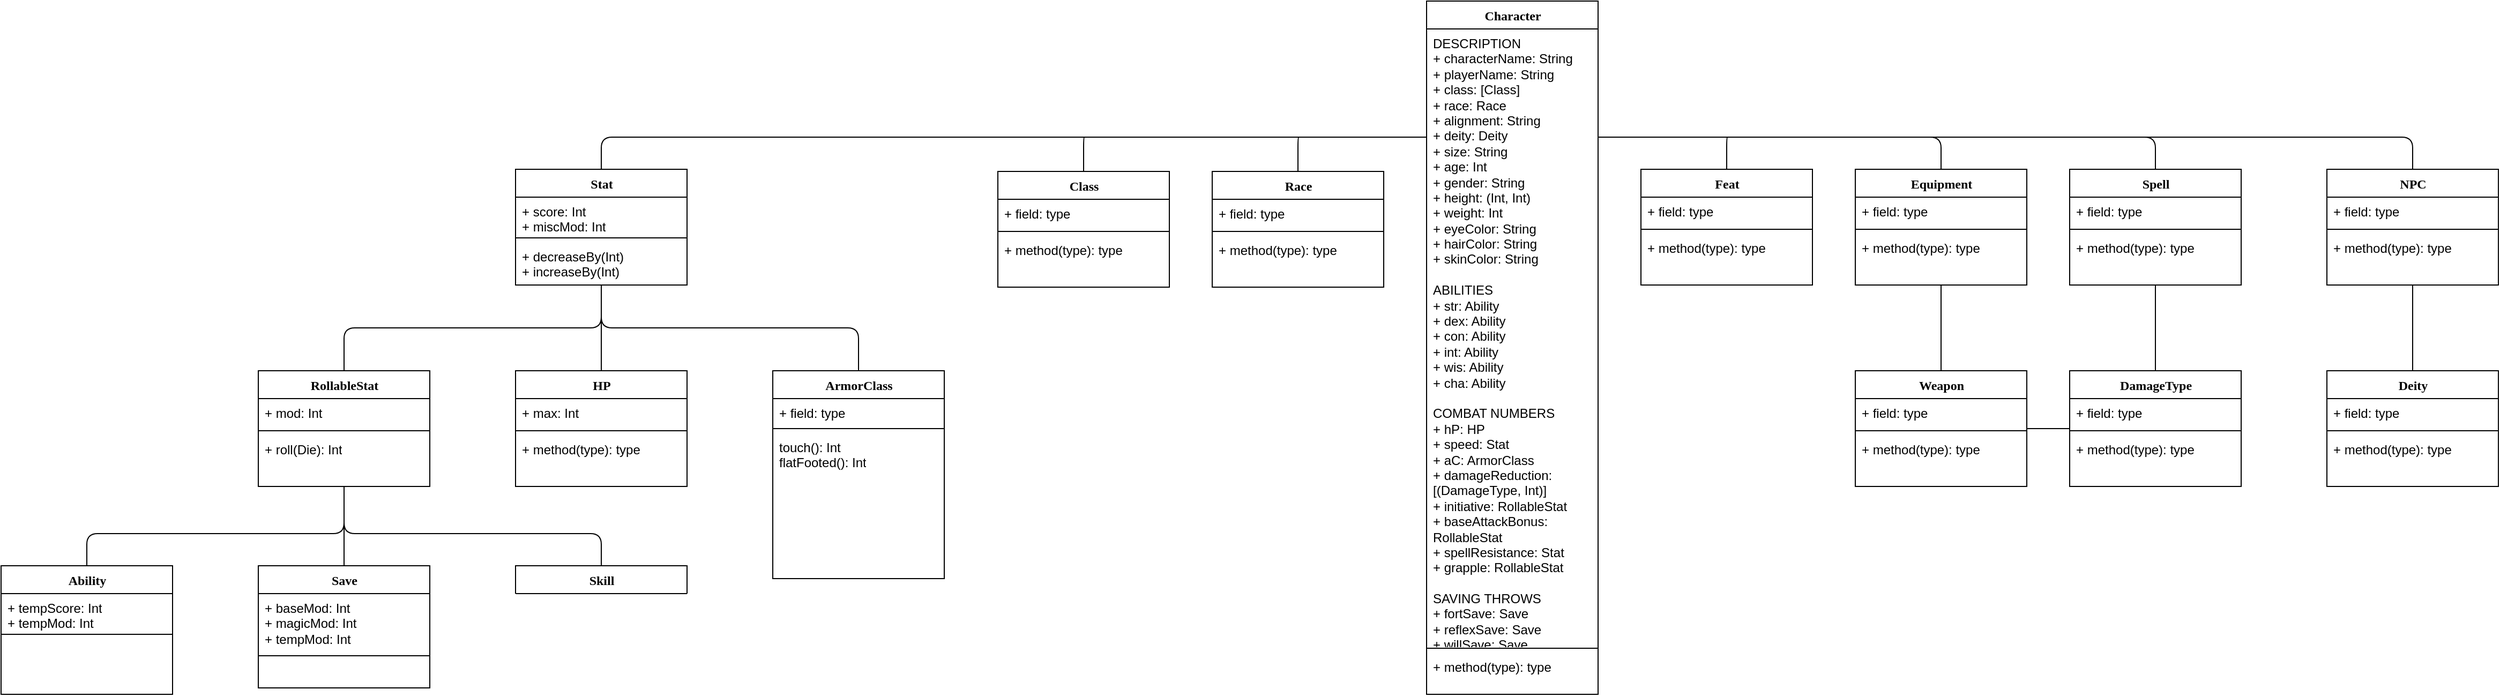 <mxfile version="10.6.7" type="github"><diagram name="Page-1" id="9f46799a-70d6-7492-0946-bef42562c5a5"><mxGraphModel dx="2087" dy="511" grid="1" gridSize="10" guides="1" tooltips="1" connect="1" arrows="1" fold="1" page="0" pageScale="1" pageWidth="1100" pageHeight="850" background="#ffffff" math="0" shadow="0"><root><mxCell id="0"/><mxCell id="1" parent="0"/><mxCell id="78961159f06e98e8-124" style="edgeStyle=orthogonalEdgeStyle;html=1;labelBackgroundColor=none;startFill=0;startSize=8;endArrow=none;endFill=0;endSize=16;fontFamily=Verdana;fontSize=12;entryX=0.5;entryY=1;entryDx=0;entryDy=0;exitX=0.5;exitY=0;exitDx=0;exitDy=0;startArrow=none;" parent="1" source="78961159f06e98e8-56" target="78961159f06e98e8-17" edge="1"><mxGeometry relative="1" as="geometry"><Array as="points"><mxPoint x="151" y="170"/><mxPoint x="549" y="170"/></Array></mxGeometry></mxCell><mxCell id="78961159f06e98e8-56" value="Class" style="swimlane;html=1;fontStyle=1;align=center;verticalAlign=top;childLayout=stackLayout;horizontal=1;startSize=26;horizontalStack=0;resizeParent=1;resizeLast=0;collapsible=1;marginBottom=0;swimlaneFillColor=#ffffff;rounded=0;shadow=0;comic=0;labelBackgroundColor=none;strokeColor=#000000;strokeWidth=1;fillColor=none;fontFamily=Verdana;fontSize=12;fontColor=#000000;" parent="1" vertex="1"><mxGeometry x="70" y="202" width="160" height="108" as="geometry"><mxRectangle x="70" y="202" width="160" height="26" as="alternateBounds"/></mxGeometry></mxCell><mxCell id="78961159f06e98e8-57" value="+ field: type" style="text;html=1;strokeColor=none;fillColor=none;align=left;verticalAlign=top;spacingLeft=4;spacingRight=4;whiteSpace=wrap;overflow=hidden;rotatable=0;points=[[0,0.5],[1,0.5]];portConstraint=eastwest;" parent="78961159f06e98e8-56" vertex="1"><mxGeometry y="26" width="160" height="26" as="geometry"/></mxCell><mxCell id="78961159f06e98e8-64" value="" style="line;html=1;strokeWidth=1;fillColor=none;align=left;verticalAlign=middle;spacingTop=-1;spacingLeft=3;spacingRight=3;rotatable=0;labelPosition=right;points=[];portConstraint=eastwest;" parent="78961159f06e98e8-56" vertex="1"><mxGeometry y="52" width="160" height="8" as="geometry"/></mxCell><mxCell id="78961159f06e98e8-65" value="+ method(type): type" style="text;html=1;strokeColor=none;fillColor=none;align=left;verticalAlign=top;spacingLeft=4;spacingRight=4;whiteSpace=wrap;overflow=hidden;rotatable=0;points=[[0,0.5],[1,0.5]];portConstraint=eastwest;" parent="78961159f06e98e8-56" vertex="1"><mxGeometry y="60" width="160" height="26" as="geometry"/></mxCell><mxCell id="mcAcxkqwWD7t2REMrbRQ-1" value="Race" style="swimlane;html=1;fontStyle=1;align=center;verticalAlign=top;childLayout=stackLayout;horizontal=1;startSize=26;horizontalStack=0;resizeParent=1;resizeLast=0;collapsible=1;marginBottom=0;swimlaneFillColor=#ffffff;rounded=0;shadow=0;comic=0;labelBackgroundColor=none;strokeColor=#000000;strokeWidth=1;fillColor=none;fontFamily=Verdana;fontSize=12;fontColor=#000000;" parent="1" vertex="1"><mxGeometry x="270" y="202" width="160" height="108" as="geometry"><mxRectangle x="270" y="202" width="161" height="26" as="alternateBounds"/></mxGeometry></mxCell><mxCell id="mcAcxkqwWD7t2REMrbRQ-2" value="+ field: type" style="text;html=1;strokeColor=none;fillColor=none;align=left;verticalAlign=top;spacingLeft=4;spacingRight=4;whiteSpace=wrap;overflow=hidden;rotatable=0;points=[[0,0.5],[1,0.5]];portConstraint=eastwest;" parent="mcAcxkqwWD7t2REMrbRQ-1" vertex="1"><mxGeometry y="26" width="160" height="26" as="geometry"/></mxCell><mxCell id="mcAcxkqwWD7t2REMrbRQ-3" value="" style="line;html=1;strokeWidth=1;fillColor=none;align=left;verticalAlign=middle;spacingTop=-1;spacingLeft=3;spacingRight=3;rotatable=0;labelPosition=right;points=[];portConstraint=eastwest;" parent="mcAcxkqwWD7t2REMrbRQ-1" vertex="1"><mxGeometry y="52" width="160" height="8" as="geometry"/></mxCell><mxCell id="mcAcxkqwWD7t2REMrbRQ-4" value="+ method(type): type" style="text;html=1;strokeColor=none;fillColor=none;align=left;verticalAlign=top;spacingLeft=4;spacingRight=4;whiteSpace=wrap;overflow=hidden;rotatable=0;points=[[0,0.5],[1,0.5]];portConstraint=eastwest;" parent="mcAcxkqwWD7t2REMrbRQ-1" vertex="1"><mxGeometry y="60" width="160" height="26" as="geometry"/></mxCell><mxCell id="mcAcxkqwWD7t2REMrbRQ-5" style="edgeStyle=orthogonalEdgeStyle;html=1;labelBackgroundColor=none;startFill=0;startSize=8;endArrow=none;endFill=0;endSize=16;fontFamily=Verdana;fontSize=12;exitX=0.5;exitY=0;exitDx=0;exitDy=0;startArrow=none;entryX=0.5;entryY=1;entryDx=0;entryDy=0;" parent="1" source="mcAcxkqwWD7t2REMrbRQ-1" target="78961159f06e98e8-17" edge="1"><mxGeometry relative="1" as="geometry"><Array as="points"><mxPoint x="351" y="170"/><mxPoint x="549" y="170"/></Array><mxPoint x="130" y="212.769" as="sourcePoint"/><mxPoint x="691" y="220" as="targetPoint"/></mxGeometry></mxCell><mxCell id="mcAcxkqwWD7t2REMrbRQ-11" value="Feat" style="swimlane;html=1;fontStyle=1;align=center;verticalAlign=top;childLayout=stackLayout;horizontal=1;startSize=26;horizontalStack=0;resizeParent=1;resizeLast=0;collapsible=1;marginBottom=0;swimlaneFillColor=#ffffff;rounded=0;shadow=0;comic=0;labelBackgroundColor=none;strokeColor=#000000;strokeWidth=1;fillColor=none;fontFamily=Verdana;fontSize=12;fontColor=#000000;" parent="1" vertex="1"><mxGeometry x="670" y="200" width="160" height="108" as="geometry"><mxRectangle x="670" y="200" width="160" height="26" as="alternateBounds"/></mxGeometry></mxCell><mxCell id="mcAcxkqwWD7t2REMrbRQ-12" value="+ field: type" style="text;html=1;strokeColor=none;fillColor=none;align=left;verticalAlign=top;spacingLeft=4;spacingRight=4;whiteSpace=wrap;overflow=hidden;rotatable=0;points=[[0,0.5],[1,0.5]];portConstraint=eastwest;" parent="mcAcxkqwWD7t2REMrbRQ-11" vertex="1"><mxGeometry y="26" width="160" height="26" as="geometry"/></mxCell><mxCell id="mcAcxkqwWD7t2REMrbRQ-13" value="" style="line;html=1;strokeWidth=1;fillColor=none;align=left;verticalAlign=middle;spacingTop=-1;spacingLeft=3;spacingRight=3;rotatable=0;labelPosition=right;points=[];portConstraint=eastwest;" parent="mcAcxkqwWD7t2REMrbRQ-11" vertex="1"><mxGeometry y="52" width="160" height="8" as="geometry"/></mxCell><mxCell id="mcAcxkqwWD7t2REMrbRQ-14" value="+ method(type): type" style="text;html=1;strokeColor=none;fillColor=none;align=left;verticalAlign=top;spacingLeft=4;spacingRight=4;whiteSpace=wrap;overflow=hidden;rotatable=0;points=[[0,0.5],[1,0.5]];portConstraint=eastwest;" parent="mcAcxkqwWD7t2REMrbRQ-11" vertex="1"><mxGeometry y="60" width="160" height="26" as="geometry"/></mxCell><mxCell id="mcAcxkqwWD7t2REMrbRQ-15" style="edgeStyle=orthogonalEdgeStyle;html=1;labelBackgroundColor=none;startFill=0;startSize=8;endArrow=none;endFill=0;endSize=16;fontFamily=Verdana;fontSize=12;exitX=0.5;exitY=0;exitDx=0;exitDy=0;startArrow=none;entryX=0.5;entryY=1;entryDx=0;entryDy=0;" parent="1" source="mcAcxkqwWD7t2REMrbRQ-11" target="78961159f06e98e8-17" edge="1"><mxGeometry relative="1" as="geometry"><Array as="points"><mxPoint x="751" y="170"/><mxPoint x="549" y="170"/></Array><mxPoint x="360.769" y="211.846" as="sourcePoint"/><mxPoint x="780" y="130" as="targetPoint"/></mxGeometry></mxCell><mxCell id="mcAcxkqwWD7t2REMrbRQ-16" style="edgeStyle=orthogonalEdgeStyle;html=1;labelBackgroundColor=none;startFill=0;startSize=8;endArrow=none;endFill=0;endSize=16;fontFamily=Verdana;fontSize=12;exitX=0.5;exitY=0;exitDx=0;exitDy=0;startArrow=none;entryX=0.5;entryY=1;entryDx=0;entryDy=0;" parent="1" source="mcAcxkqwWD7t2REMrbRQ-17" target="78961159f06e98e8-17" edge="1"><mxGeometry relative="1" as="geometry"><Array as="points"><mxPoint x="950" y="170"/><mxPoint x="549" y="170"/></Array><mxPoint x="980.769" y="114.308" as="sourcePoint"/><mxPoint x="779.231" y="52.769" as="targetPoint"/></mxGeometry></mxCell><mxCell id="mcAcxkqwWD7t2REMrbRQ-79" value="" style="edgeStyle=orthogonalEdgeStyle;rounded=0;orthogonalLoop=1;jettySize=auto;html=1;startArrow=none;startFill=0;endArrow=none;endFill=0;" parent="1" source="mcAcxkqwWD7t2REMrbRQ-17" target="mcAcxkqwWD7t2REMrbRQ-75" edge="1"><mxGeometry relative="1" as="geometry"/></mxCell><mxCell id="mcAcxkqwWD7t2REMrbRQ-17" value="Equipment" style="swimlane;html=1;fontStyle=1;align=center;verticalAlign=top;childLayout=stackLayout;horizontal=1;startSize=26;horizontalStack=0;resizeParent=1;resizeLast=0;collapsible=1;marginBottom=0;swimlaneFillColor=#ffffff;rounded=0;shadow=0;comic=0;labelBackgroundColor=none;strokeColor=#000000;strokeWidth=1;fillColor=none;fontFamily=Verdana;fontSize=12;fontColor=#000000;" parent="1" vertex="1"><mxGeometry x="870" y="200" width="160" height="108" as="geometry"><mxRectangle x="870" y="200" width="160" height="26" as="alternateBounds"/></mxGeometry></mxCell><mxCell id="mcAcxkqwWD7t2REMrbRQ-18" value="+ field: type" style="text;html=1;strokeColor=none;fillColor=none;align=left;verticalAlign=top;spacingLeft=4;spacingRight=4;whiteSpace=wrap;overflow=hidden;rotatable=0;points=[[0,0.5],[1,0.5]];portConstraint=eastwest;" parent="mcAcxkqwWD7t2REMrbRQ-17" vertex="1"><mxGeometry y="26" width="160" height="26" as="geometry"/></mxCell><mxCell id="mcAcxkqwWD7t2REMrbRQ-19" value="" style="line;html=1;strokeWidth=1;fillColor=none;align=left;verticalAlign=middle;spacingTop=-1;spacingLeft=3;spacingRight=3;rotatable=0;labelPosition=right;points=[];portConstraint=eastwest;" parent="mcAcxkqwWD7t2REMrbRQ-17" vertex="1"><mxGeometry y="52" width="160" height="8" as="geometry"/></mxCell><mxCell id="mcAcxkqwWD7t2REMrbRQ-20" value="+ method(type): type" style="text;html=1;strokeColor=none;fillColor=none;align=left;verticalAlign=top;spacingLeft=4;spacingRight=4;whiteSpace=wrap;overflow=hidden;rotatable=0;points=[[0,0.5],[1,0.5]];portConstraint=eastwest;" parent="mcAcxkqwWD7t2REMrbRQ-17" vertex="1"><mxGeometry y="60" width="160" height="26" as="geometry"/></mxCell><mxCell id="mcAcxkqwWD7t2REMrbRQ-80" value="" style="edgeStyle=orthogonalEdgeStyle;rounded=0;orthogonalLoop=1;jettySize=auto;html=1;startArrow=none;startFill=0;endArrow=none;endFill=0;" parent="1" source="mcAcxkqwWD7t2REMrbRQ-75" target="mcAcxkqwWD7t2REMrbRQ-43" edge="1"><mxGeometry relative="1" as="geometry"/></mxCell><mxCell id="mcAcxkqwWD7t2REMrbRQ-75" value="Weapon" style="swimlane;html=1;fontStyle=1;align=center;verticalAlign=top;childLayout=stackLayout;horizontal=1;startSize=26;horizontalStack=0;resizeParent=1;resizeLast=0;collapsible=1;marginBottom=0;swimlaneFillColor=#ffffff;rounded=0;shadow=0;comic=0;labelBackgroundColor=none;strokeColor=#000000;strokeWidth=1;fillColor=none;fontFamily=Verdana;fontSize=12;fontColor=#000000;" parent="1" vertex="1"><mxGeometry x="870" y="388" width="160" height="108" as="geometry"><mxRectangle x="870" y="388" width="160" height="26" as="alternateBounds"/></mxGeometry></mxCell><mxCell id="mcAcxkqwWD7t2REMrbRQ-76" value="+ field: type" style="text;html=1;strokeColor=none;fillColor=none;align=left;verticalAlign=top;spacingLeft=4;spacingRight=4;whiteSpace=wrap;overflow=hidden;rotatable=0;points=[[0,0.5],[1,0.5]];portConstraint=eastwest;" parent="mcAcxkqwWD7t2REMrbRQ-75" vertex="1"><mxGeometry y="26" width="160" height="26" as="geometry"/></mxCell><mxCell id="mcAcxkqwWD7t2REMrbRQ-77" value="" style="line;html=1;strokeWidth=1;fillColor=none;align=left;verticalAlign=middle;spacingTop=-1;spacingLeft=3;spacingRight=3;rotatable=0;labelPosition=right;points=[];portConstraint=eastwest;" parent="mcAcxkqwWD7t2REMrbRQ-75" vertex="1"><mxGeometry y="52" width="160" height="8" as="geometry"/></mxCell><mxCell id="mcAcxkqwWD7t2REMrbRQ-78" value="+ method(type): type" style="text;html=1;strokeColor=none;fillColor=none;align=left;verticalAlign=top;spacingLeft=4;spacingRight=4;whiteSpace=wrap;overflow=hidden;rotatable=0;points=[[0,0.5],[1,0.5]];portConstraint=eastwest;" parent="mcAcxkqwWD7t2REMrbRQ-75" vertex="1"><mxGeometry y="60" width="160" height="26" as="geometry"/></mxCell><mxCell id="mcAcxkqwWD7t2REMrbRQ-47" value="" style="edgeStyle=orthogonalEdgeStyle;rounded=0;orthogonalLoop=1;jettySize=auto;html=1;startArrow=none;startFill=0;endArrow=none;endFill=0;" parent="1" source="mcAcxkqwWD7t2REMrbRQ-22" target="mcAcxkqwWD7t2REMrbRQ-43" edge="1"><mxGeometry relative="1" as="geometry"/></mxCell><mxCell id="mcAcxkqwWD7t2REMrbRQ-22" value="Spell" style="swimlane;html=1;fontStyle=1;align=center;verticalAlign=top;childLayout=stackLayout;horizontal=1;startSize=26;horizontalStack=0;resizeParent=1;resizeLast=0;collapsible=1;marginBottom=0;swimlaneFillColor=#ffffff;rounded=0;shadow=0;comic=0;labelBackgroundColor=none;strokeColor=#000000;strokeWidth=1;fillColor=none;fontFamily=Verdana;fontSize=12;fontColor=#000000;" parent="1" vertex="1"><mxGeometry x="1070" y="200" width="160" height="108" as="geometry"><mxRectangle x="1070" y="200" width="160" height="26" as="alternateBounds"/></mxGeometry></mxCell><mxCell id="mcAcxkqwWD7t2REMrbRQ-23" value="+ field: type" style="text;html=1;strokeColor=none;fillColor=none;align=left;verticalAlign=top;spacingLeft=4;spacingRight=4;whiteSpace=wrap;overflow=hidden;rotatable=0;points=[[0,0.5],[1,0.5]];portConstraint=eastwest;" parent="mcAcxkqwWD7t2REMrbRQ-22" vertex="1"><mxGeometry y="26" width="160" height="26" as="geometry"/></mxCell><mxCell id="mcAcxkqwWD7t2REMrbRQ-24" value="" style="line;html=1;strokeWidth=1;fillColor=none;align=left;verticalAlign=middle;spacingTop=-1;spacingLeft=3;spacingRight=3;rotatable=0;labelPosition=right;points=[];portConstraint=eastwest;" parent="mcAcxkqwWD7t2REMrbRQ-22" vertex="1"><mxGeometry y="52" width="160" height="8" as="geometry"/></mxCell><mxCell id="mcAcxkqwWD7t2REMrbRQ-25" value="+ method(type): type" style="text;html=1;strokeColor=none;fillColor=none;align=left;verticalAlign=top;spacingLeft=4;spacingRight=4;whiteSpace=wrap;overflow=hidden;rotatable=0;points=[[0,0.5],[1,0.5]];portConstraint=eastwest;" parent="mcAcxkqwWD7t2REMrbRQ-22" vertex="1"><mxGeometry y="60" width="160" height="26" as="geometry"/></mxCell><mxCell id="qhiYDZnU2PC82o-r77W1-17" value="" style="edgeStyle=orthogonalEdgeStyle;rounded=0;orthogonalLoop=1;jettySize=auto;html=1;endArrow=none;endFill=0;" edge="1" parent="1" source="qhiYDZnU2PC82o-r77W1-1" target="qhiYDZnU2PC82o-r77W1-13"><mxGeometry relative="1" as="geometry"/></mxCell><mxCell id="qhiYDZnU2PC82o-r77W1-1" value="NPC" style="swimlane;html=1;fontStyle=1;align=center;verticalAlign=top;childLayout=stackLayout;horizontal=1;startSize=26;horizontalStack=0;resizeParent=1;resizeLast=0;collapsible=1;marginBottom=0;swimlaneFillColor=#ffffff;rounded=0;shadow=0;comic=0;labelBackgroundColor=none;strokeColor=#000000;strokeWidth=1;fillColor=none;fontFamily=Verdana;fontSize=12;fontColor=#000000;" vertex="1" parent="1"><mxGeometry x="1310" y="200" width="160" height="108" as="geometry"><mxRectangle x="1310" y="200" width="160" height="26" as="alternateBounds"/></mxGeometry></mxCell><mxCell id="qhiYDZnU2PC82o-r77W1-2" value="+ field: type" style="text;html=1;strokeColor=none;fillColor=none;align=left;verticalAlign=top;spacingLeft=4;spacingRight=4;whiteSpace=wrap;overflow=hidden;rotatable=0;points=[[0,0.5],[1,0.5]];portConstraint=eastwest;" vertex="1" parent="qhiYDZnU2PC82o-r77W1-1"><mxGeometry y="26" width="160" height="26" as="geometry"/></mxCell><mxCell id="qhiYDZnU2PC82o-r77W1-3" value="" style="line;html=1;strokeWidth=1;fillColor=none;align=left;verticalAlign=middle;spacingTop=-1;spacingLeft=3;spacingRight=3;rotatable=0;labelPosition=right;points=[];portConstraint=eastwest;" vertex="1" parent="qhiYDZnU2PC82o-r77W1-1"><mxGeometry y="52" width="160" height="8" as="geometry"/></mxCell><mxCell id="qhiYDZnU2PC82o-r77W1-4" value="+ method(type): type" style="text;html=1;strokeColor=none;fillColor=none;align=left;verticalAlign=top;spacingLeft=4;spacingRight=4;whiteSpace=wrap;overflow=hidden;rotatable=0;points=[[0,0.5],[1,0.5]];portConstraint=eastwest;" vertex="1" parent="qhiYDZnU2PC82o-r77W1-1"><mxGeometry y="60" width="160" height="26" as="geometry"/></mxCell><mxCell id="qhiYDZnU2PC82o-r77W1-13" value="Deity" style="swimlane;html=1;fontStyle=1;align=center;verticalAlign=top;childLayout=stackLayout;horizontal=1;startSize=26;horizontalStack=0;resizeParent=1;resizeLast=0;collapsible=1;marginBottom=0;swimlaneFillColor=#ffffff;rounded=0;shadow=0;comic=0;labelBackgroundColor=none;strokeColor=#000000;strokeWidth=1;fillColor=none;fontFamily=Verdana;fontSize=12;fontColor=#000000;" vertex="1" parent="1"><mxGeometry x="1310" y="388" width="160" height="108" as="geometry"><mxRectangle x="1310" y="388" width="160" height="26" as="alternateBounds"/></mxGeometry></mxCell><mxCell id="qhiYDZnU2PC82o-r77W1-14" value="+ field: type" style="text;html=1;strokeColor=none;fillColor=none;align=left;verticalAlign=top;spacingLeft=4;spacingRight=4;whiteSpace=wrap;overflow=hidden;rotatable=0;points=[[0,0.5],[1,0.5]];portConstraint=eastwest;" vertex="1" parent="qhiYDZnU2PC82o-r77W1-13"><mxGeometry y="26" width="160" height="26" as="geometry"/></mxCell><mxCell id="qhiYDZnU2PC82o-r77W1-15" value="" style="line;html=1;strokeWidth=1;fillColor=none;align=left;verticalAlign=middle;spacingTop=-1;spacingLeft=3;spacingRight=3;rotatable=0;labelPosition=right;points=[];portConstraint=eastwest;" vertex="1" parent="qhiYDZnU2PC82o-r77W1-13"><mxGeometry y="52" width="160" height="8" as="geometry"/></mxCell><mxCell id="qhiYDZnU2PC82o-r77W1-16" value="+ method(type): type" style="text;html=1;strokeColor=none;fillColor=none;align=left;verticalAlign=top;spacingLeft=4;spacingRight=4;whiteSpace=wrap;overflow=hidden;rotatable=0;points=[[0,0.5],[1,0.5]];portConstraint=eastwest;" vertex="1" parent="qhiYDZnU2PC82o-r77W1-13"><mxGeometry y="60" width="160" height="26" as="geometry"/></mxCell><mxCell id="mcAcxkqwWD7t2REMrbRQ-26" style="edgeStyle=orthogonalEdgeStyle;html=1;labelBackgroundColor=none;startFill=0;startSize=8;endArrow=none;endFill=0;endSize=16;fontFamily=Verdana;fontSize=12;exitX=0.5;exitY=0;exitDx=0;exitDy=0;startArrow=none;entryX=0.5;entryY=1;entryDx=0;entryDy=0;" parent="1" source="mcAcxkqwWD7t2REMrbRQ-22" target="78961159f06e98e8-17" edge="1"><mxGeometry relative="1" as="geometry"><Array as="points"><mxPoint x="1150" y="170"/><mxPoint x="551" y="170"/></Array><mxPoint x="959.5" y="210.25" as="sourcePoint"/><mxPoint x="559.5" y="149" as="targetPoint"/></mxGeometry></mxCell><mxCell id="mcAcxkqwWD7t2REMrbRQ-43" value="DamageType" style="swimlane;html=1;fontStyle=1;align=center;verticalAlign=top;childLayout=stackLayout;horizontal=1;startSize=26;horizontalStack=0;resizeParent=1;resizeLast=0;collapsible=1;marginBottom=0;swimlaneFillColor=#ffffff;rounded=0;shadow=0;comic=0;labelBackgroundColor=none;strokeColor=#000000;strokeWidth=1;fillColor=none;fontFamily=Verdana;fontSize=12;fontColor=#000000;" parent="1" vertex="1"><mxGeometry x="1070" y="388" width="160" height="108" as="geometry"><mxRectangle x="1070" y="388" width="160" height="26" as="alternateBounds"/></mxGeometry></mxCell><mxCell id="mcAcxkqwWD7t2REMrbRQ-44" value="+ field: type" style="text;html=1;strokeColor=none;fillColor=none;align=left;verticalAlign=top;spacingLeft=4;spacingRight=4;whiteSpace=wrap;overflow=hidden;rotatable=0;points=[[0,0.5],[1,0.5]];portConstraint=eastwest;" parent="mcAcxkqwWD7t2REMrbRQ-43" vertex="1"><mxGeometry y="26" width="160" height="26" as="geometry"/></mxCell><mxCell id="mcAcxkqwWD7t2REMrbRQ-45" value="" style="line;html=1;strokeWidth=1;fillColor=none;align=left;verticalAlign=middle;spacingTop=-1;spacingLeft=3;spacingRight=3;rotatable=0;labelPosition=right;points=[];portConstraint=eastwest;" parent="mcAcxkqwWD7t2REMrbRQ-43" vertex="1"><mxGeometry y="52" width="160" height="8" as="geometry"/></mxCell><mxCell id="mcAcxkqwWD7t2REMrbRQ-46" value="+ method(type): type" style="text;html=1;strokeColor=none;fillColor=none;align=left;verticalAlign=top;spacingLeft=4;spacingRight=4;whiteSpace=wrap;overflow=hidden;rotatable=0;points=[[0,0.5],[1,0.5]];portConstraint=eastwest;" parent="mcAcxkqwWD7t2REMrbRQ-43" vertex="1"><mxGeometry y="60" width="160" height="26" as="geometry"/></mxCell><mxCell id="qhiYDZnU2PC82o-r77W1-7" style="edgeStyle=orthogonalEdgeStyle;html=1;labelBackgroundColor=none;startFill=0;startSize=8;endArrow=none;endFill=0;endSize=16;fontFamily=Verdana;fontSize=12;exitX=0.5;exitY=0;exitDx=0;exitDy=0;startArrow=none;entryX=0.5;entryY=1;entryDx=0;entryDy=0;" edge="1" parent="1" source="qhiYDZnU2PC82o-r77W1-1" target="78961159f06e98e8-17"><mxGeometry relative="1" as="geometry"><Array as="points"><mxPoint x="1390" y="170"/><mxPoint x="550" y="170"/></Array><mxPoint x="1160" y="210" as="sourcePoint"/><mxPoint x="740" y="90" as="targetPoint"/></mxGeometry></mxCell><mxCell id="qhiYDZnU2PC82o-r77W1-24" style="edgeStyle=orthogonalEdgeStyle;html=1;labelBackgroundColor=none;startFill=0;startSize=8;endArrow=none;endFill=0;endSize=16;fontFamily=Verdana;fontSize=12;startArrow=none;entryX=0.5;entryY=1;entryDx=0;entryDy=0;exitX=0.5;exitY=0;exitDx=0;exitDy=0;" edge="1" parent="1" source="qhiYDZnU2PC82o-r77W1-25" target="78961159f06e98e8-17"><mxGeometry relative="1" as="geometry"><Array as="points"><mxPoint x="-300" y="170"/><mxPoint x="551" y="170"/></Array><mxPoint x="-331" y="160" as="sourcePoint"/><mxPoint x="669" y="110" as="targetPoint"/></mxGeometry></mxCell><mxCell id="qhiYDZnU2PC82o-r77W1-33" value="" style="edgeStyle=orthogonalEdgeStyle;rounded=0;orthogonalLoop=1;jettySize=auto;html=1;endArrow=none;endFill=0;" edge="1" parent="1" source="qhiYDZnU2PC82o-r77W1-25" target="qhiYDZnU2PC82o-r77W1-29"><mxGeometry relative="1" as="geometry"/></mxCell><mxCell id="qhiYDZnU2PC82o-r77W1-25" value="Stat" style="swimlane;html=1;fontStyle=1;align=center;verticalAlign=top;childLayout=stackLayout;horizontal=1;startSize=26;horizontalStack=0;resizeParent=1;resizeLast=0;collapsible=1;marginBottom=0;swimlaneFillColor=#ffffff;rounded=0;shadow=0;comic=0;labelBackgroundColor=none;strokeColor=#000000;strokeWidth=1;fillColor=none;fontFamily=Verdana;fontSize=12;fontColor=#000000;" vertex="1" parent="1"><mxGeometry x="-380" y="200" width="160" height="108" as="geometry"><mxRectangle x="70" y="202" width="160" height="26" as="alternateBounds"/></mxGeometry></mxCell><mxCell id="qhiYDZnU2PC82o-r77W1-26" value="+ score: Int&lt;br&gt;+ miscMod: Int&lt;br&gt;" style="text;html=1;strokeColor=none;fillColor=none;align=left;verticalAlign=top;spacingLeft=4;spacingRight=4;whiteSpace=wrap;overflow=hidden;rotatable=0;points=[[0,0.5],[1,0.5]];portConstraint=eastwest;" vertex="1" parent="qhiYDZnU2PC82o-r77W1-25"><mxGeometry y="26" width="160" height="34" as="geometry"/></mxCell><mxCell id="qhiYDZnU2PC82o-r77W1-27" value="" style="line;html=1;strokeWidth=1;fillColor=none;align=left;verticalAlign=middle;spacingTop=-1;spacingLeft=3;spacingRight=3;rotatable=0;labelPosition=right;points=[];portConstraint=eastwest;" vertex="1" parent="qhiYDZnU2PC82o-r77W1-25"><mxGeometry y="60" width="160" height="8" as="geometry"/></mxCell><mxCell id="qhiYDZnU2PC82o-r77W1-28" value="+ decreaseBy(Int)&lt;br&gt;+ increaseBy(Int)" style="text;html=1;strokeColor=none;fillColor=none;align=left;verticalAlign=top;spacingLeft=4;spacingRight=4;whiteSpace=wrap;overflow=hidden;rotatable=0;points=[[0,0.5],[1,0.5]];portConstraint=eastwest;" vertex="1" parent="qhiYDZnU2PC82o-r77W1-25"><mxGeometry y="68" width="160" height="40" as="geometry"/></mxCell><mxCell id="qhiYDZnU2PC82o-r77W1-74" value="" style="edgeStyle=orthogonalEdgeStyle;rounded=1;orthogonalLoop=1;jettySize=auto;html=1;endArrow=none;endFill=0;exitX=0.5;exitY=1;exitDx=0;exitDy=0;" edge="1" parent="1" source="qhiYDZnU2PC82o-r77W1-25" target="qhiYDZnU2PC82o-r77W1-70"><mxGeometry relative="1" as="geometry"/></mxCell><mxCell id="qhiYDZnU2PC82o-r77W1-29" value="HP" style="swimlane;html=1;fontStyle=1;align=center;verticalAlign=top;childLayout=stackLayout;horizontal=1;startSize=26;horizontalStack=0;resizeParent=1;resizeLast=0;collapsible=1;marginBottom=0;swimlaneFillColor=#ffffff;rounded=0;shadow=0;comic=0;labelBackgroundColor=none;strokeColor=#000000;strokeWidth=1;fillColor=none;fontFamily=Verdana;fontSize=12;fontColor=#000000;" vertex="1" parent="1"><mxGeometry x="-380" y="388" width="160" height="108" as="geometry"><mxRectangle x="-380" y="388" width="160" height="26" as="alternateBounds"/></mxGeometry></mxCell><mxCell id="qhiYDZnU2PC82o-r77W1-30" value="+ max: Int&lt;br&gt;" style="text;html=1;strokeColor=none;fillColor=none;align=left;verticalAlign=top;spacingLeft=4;spacingRight=4;whiteSpace=wrap;overflow=hidden;rotatable=0;points=[[0,0.5],[1,0.5]];portConstraint=eastwest;" vertex="1" parent="qhiYDZnU2PC82o-r77W1-29"><mxGeometry y="26" width="160" height="26" as="geometry"/></mxCell><mxCell id="qhiYDZnU2PC82o-r77W1-31" value="" style="line;html=1;strokeWidth=1;fillColor=none;align=left;verticalAlign=middle;spacingTop=-1;spacingLeft=3;spacingRight=3;rotatable=0;labelPosition=right;points=[];portConstraint=eastwest;" vertex="1" parent="qhiYDZnU2PC82o-r77W1-29"><mxGeometry y="52" width="160" height="8" as="geometry"/></mxCell><mxCell id="qhiYDZnU2PC82o-r77W1-32" value="+ method(type): type" style="text;html=1;strokeColor=none;fillColor=none;align=left;verticalAlign=top;spacingLeft=4;spacingRight=4;whiteSpace=wrap;overflow=hidden;rotatable=0;points=[[0,0.5],[1,0.5]];portConstraint=eastwest;" vertex="1" parent="qhiYDZnU2PC82o-r77W1-29"><mxGeometry y="60" width="160" height="26" as="geometry"/></mxCell><mxCell id="qhiYDZnU2PC82o-r77W1-70" value="ArmorClass" style="swimlane;html=1;fontStyle=1;align=center;verticalAlign=top;childLayout=stackLayout;horizontal=1;startSize=26;horizontalStack=0;resizeParent=1;resizeLast=0;collapsible=1;marginBottom=0;swimlaneFillColor=#ffffff;rounded=0;shadow=0;comic=0;labelBackgroundColor=none;strokeColor=#000000;strokeWidth=1;fillColor=none;fontFamily=Verdana;fontSize=12;fontColor=#000000;" vertex="1" parent="1"><mxGeometry x="-140" y="388" width="160" height="194" as="geometry"><mxRectangle x="-140" y="388" width="160" height="26" as="alternateBounds"/></mxGeometry></mxCell><mxCell id="qhiYDZnU2PC82o-r77W1-71" value="+ field: type&lt;br&gt;" style="text;html=1;strokeColor=none;fillColor=none;align=left;verticalAlign=top;spacingLeft=4;spacingRight=4;whiteSpace=wrap;overflow=hidden;rotatable=0;points=[[0,0.5],[1,0.5]];portConstraint=eastwest;" vertex="1" parent="qhiYDZnU2PC82o-r77W1-70"><mxGeometry y="26" width="160" height="24" as="geometry"/></mxCell><mxCell id="qhiYDZnU2PC82o-r77W1-72" value="" style="line;html=1;strokeWidth=1;fillColor=none;align=left;verticalAlign=middle;spacingTop=-1;spacingLeft=3;spacingRight=3;rotatable=0;labelPosition=right;points=[];portConstraint=eastwest;" vertex="1" parent="qhiYDZnU2PC82o-r77W1-70"><mxGeometry y="50" width="160" height="8" as="geometry"/></mxCell><mxCell id="qhiYDZnU2PC82o-r77W1-73" value="touch(): Int&lt;br&gt;flatFooted(): Int&lt;br&gt;" style="text;html=1;strokeColor=none;fillColor=none;align=left;verticalAlign=top;spacingLeft=4;spacingRight=4;whiteSpace=wrap;overflow=hidden;rotatable=0;points=[[0,0.5],[1,0.5]];portConstraint=eastwest;" vertex="1" parent="qhiYDZnU2PC82o-r77W1-70"><mxGeometry y="58" width="160" height="42" as="geometry"/></mxCell><mxCell id="qhiYDZnU2PC82o-r77W1-53" value="" style="edgeStyle=orthogonalEdgeStyle;rounded=1;orthogonalLoop=1;jettySize=auto;html=1;endArrow=none;endFill=0;entryX=0.5;entryY=0;entryDx=0;entryDy=0;" edge="1" parent="1" source="qhiYDZnU2PC82o-r77W1-34" target="qhiYDZnU2PC82o-r77W1-125"><mxGeometry relative="1" as="geometry"><mxPoint x="-520" y="560" as="targetPoint"/></mxGeometry></mxCell><mxCell id="qhiYDZnU2PC82o-r77W1-34" value="RollableStat" style="swimlane;html=1;fontStyle=1;align=center;verticalAlign=top;childLayout=stackLayout;horizontal=1;startSize=26;horizontalStack=0;resizeParent=1;resizeLast=0;collapsible=1;marginBottom=0;swimlaneFillColor=#ffffff;rounded=0;shadow=0;comic=0;labelBackgroundColor=none;strokeColor=#000000;strokeWidth=1;fillColor=none;fontFamily=Verdana;fontSize=12;fontColor=#000000;" vertex="1" parent="1"><mxGeometry x="-620" y="388" width="160" height="108" as="geometry"><mxRectangle x="-620" y="388" width="160" height="26" as="alternateBounds"/></mxGeometry></mxCell><mxCell id="qhiYDZnU2PC82o-r77W1-35" value="+ mod: Int&lt;br&gt;" style="text;html=1;strokeColor=none;fillColor=none;align=left;verticalAlign=top;spacingLeft=4;spacingRight=4;whiteSpace=wrap;overflow=hidden;rotatable=0;points=[[0,0.5],[1,0.5]];portConstraint=eastwest;" vertex="1" parent="qhiYDZnU2PC82o-r77W1-34"><mxGeometry y="26" width="160" height="26" as="geometry"/></mxCell><mxCell id="qhiYDZnU2PC82o-r77W1-36" value="" style="line;html=1;strokeWidth=1;fillColor=none;align=left;verticalAlign=middle;spacingTop=-1;spacingLeft=3;spacingRight=3;rotatable=0;labelPosition=right;points=[];portConstraint=eastwest;" vertex="1" parent="qhiYDZnU2PC82o-r77W1-34"><mxGeometry y="52" width="160" height="8" as="geometry"/></mxCell><mxCell id="qhiYDZnU2PC82o-r77W1-37" value="+ roll(Die): Int" style="text;html=1;strokeColor=none;fillColor=none;align=left;verticalAlign=top;spacingLeft=4;spacingRight=4;whiteSpace=wrap;overflow=hidden;rotatable=0;points=[[0,0.5],[1,0.5]];portConstraint=eastwest;" vertex="1" parent="qhiYDZnU2PC82o-r77W1-34"><mxGeometry y="60" width="160" height="26" as="geometry"/></mxCell><mxCell id="qhiYDZnU2PC82o-r77W1-39" value="" style="edgeStyle=orthogonalEdgeStyle;rounded=1;orthogonalLoop=1;jettySize=auto;html=1;endArrow=none;endFill=0;exitX=0.5;exitY=1;exitDx=0;exitDy=0;entryX=0.5;entryY=0;entryDx=0;entryDy=0;" edge="1" parent="1" source="qhiYDZnU2PC82o-r77W1-25" target="qhiYDZnU2PC82o-r77W1-34"><mxGeometry relative="1" as="geometry"><mxPoint x="-290" y="318" as="sourcePoint"/><mxPoint x="-540" y="380" as="targetPoint"/></mxGeometry></mxCell><mxCell id="78961159f06e98e8-17" value="Character" style="swimlane;html=1;fontStyle=1;align=center;verticalAlign=top;childLayout=stackLayout;horizontal=1;startSize=26;horizontalStack=0;resizeParent=1;resizeLast=0;collapsible=1;marginBottom=0;swimlaneFillColor=#ffffff;rounded=0;shadow=0;comic=0;labelBackgroundColor=none;strokeColor=#000000;strokeWidth=1;fillColor=none;fontFamily=Verdana;fontSize=12;fontColor=#000000;" parent="1" vertex="1"><mxGeometry x="470" y="43" width="160" height="647" as="geometry"><mxRectangle x="470" y="43" width="161" height="26" as="alternateBounds"/></mxGeometry></mxCell><mxCell id="78961159f06e98e8-21" value="&lt;span&gt;DESCRIPTION&lt;br&gt;+ characterName: String&lt;br&gt;+ playerName: String&lt;br&gt;+ class: [Class]&lt;br&gt;+ race: Race&lt;br&gt;+ alignment: String&lt;br&gt;+ deity: Deity&lt;br&gt;+ size: String&lt;br&gt;+ age: Int&lt;br&gt;+ gender: String&lt;br&gt;+ height: (Int, Int)&lt;br&gt;+ weight: Int&lt;br&gt;+ eyeColor: String&lt;br&gt;+ hairColor: String&lt;br&gt;+ skinColor: String&lt;br&gt;&lt;br&gt;ABILITIES&lt;br&gt;+ str: Ability&lt;br&gt;&lt;/span&gt;+ dex: Ability&lt;br&gt;+ con: Ability&lt;br&gt;+ int: Ability&lt;br&gt;+ wis: Ability&lt;br&gt;+ cha: Ability&lt;br&gt;&lt;br&gt;COMBAT NUMBERS&lt;br&gt;+ hP: HP&lt;br&gt;+ speed: Stat&lt;br&gt;+ aC: ArmorClass&lt;br&gt;+ damageReduction: [(DamageType, Int)]&lt;br&gt;+ initiative: RollableStat&lt;br&gt;+ baseAttackBonus: RollableStat&lt;br&gt;+ spellResistance: Stat&lt;br&gt;+ grapple: RollableStat&lt;br&gt;&lt;br&gt;SAVING THROWS&lt;br&gt;+ fortSave: Save&lt;br&gt;+ reflexSave: Save&lt;br&gt;+ willSave: Save&lt;br&gt;" style="text;html=1;strokeColor=none;fillColor=none;align=left;verticalAlign=top;spacingLeft=4;spacingRight=4;whiteSpace=wrap;overflow=hidden;rotatable=0;points=[[0,0.5],[1,0.5]];portConstraint=eastwest;" parent="78961159f06e98e8-17" vertex="1"><mxGeometry y="26" width="160" height="574" as="geometry"/></mxCell><mxCell id="78961159f06e98e8-19" value="" style="line;html=1;strokeWidth=1;fillColor=none;align=left;verticalAlign=middle;spacingTop=-1;spacingLeft=3;spacingRight=3;rotatable=0;labelPosition=right;points=[];portConstraint=eastwest;" parent="78961159f06e98e8-17" vertex="1"><mxGeometry y="600" width="160" height="8" as="geometry"/></mxCell><mxCell id="78961159f06e98e8-20" value="+ method(type): type" style="text;html=1;strokeColor=none;fillColor=none;align=left;verticalAlign=top;spacingLeft=4;spacingRight=4;whiteSpace=wrap;overflow=hidden;rotatable=0;points=[[0,0.5],[1,0.5]];portConstraint=eastwest;" parent="78961159f06e98e8-17" vertex="1"><mxGeometry y="608" width="160" height="26" as="geometry"/></mxCell><mxCell id="qhiYDZnU2PC82o-r77W1-58" value="" style="edgeStyle=orthogonalEdgeStyle;rounded=1;orthogonalLoop=1;jettySize=auto;html=1;endArrow=none;endFill=0;exitX=0.5;exitY=1;exitDx=0;exitDy=0;entryX=0.5;entryY=0;entryDx=0;entryDy=0;" edge="1" parent="1" source="qhiYDZnU2PC82o-r77W1-34" target="qhiYDZnU2PC82o-r77W1-113"><mxGeometry relative="1" as="geometry"><mxPoint x="-820" y="510" as="targetPoint"/><Array as="points"><mxPoint x="-540" y="540"/><mxPoint x="-780" y="540"/></Array></mxGeometry></mxCell><mxCell id="qhiYDZnU2PC82o-r77W1-113" value="Ability" style="swimlane;html=1;fontStyle=1;align=center;verticalAlign=top;childLayout=stackLayout;horizontal=1;startSize=26;horizontalStack=0;resizeParent=1;resizeLast=0;collapsible=1;marginBottom=0;swimlaneFillColor=#ffffff;rounded=0;shadow=0;comic=0;labelBackgroundColor=none;strokeColor=#000000;strokeWidth=1;fillColor=none;fontFamily=Verdana;fontSize=12;fontColor=#000000;" vertex="1" parent="1"><mxGeometry x="-860" y="570" width="160" height="120" as="geometry"><mxRectangle x="-860" y="570" width="160" height="26" as="alternateBounds"/></mxGeometry></mxCell><mxCell id="qhiYDZnU2PC82o-r77W1-114" value="+ tempScore: Int&lt;br&gt;+ tempMod: Int&lt;br&gt;" style="text;html=1;strokeColor=none;fillColor=none;align=left;verticalAlign=top;spacingLeft=4;spacingRight=4;whiteSpace=wrap;overflow=hidden;rotatable=0;points=[[0,0.5],[1,0.5]];portConstraint=eastwest;" vertex="1" parent="qhiYDZnU2PC82o-r77W1-113"><mxGeometry y="26" width="160" height="34" as="geometry"/></mxCell><mxCell id="qhiYDZnU2PC82o-r77W1-115" value="" style="line;html=1;strokeWidth=1;fillColor=none;align=left;verticalAlign=middle;spacingTop=-1;spacingLeft=3;spacingRight=3;rotatable=0;labelPosition=right;points=[];portConstraint=eastwest;" vertex="1" parent="qhiYDZnU2PC82o-r77W1-113"><mxGeometry y="60" width="160" height="8" as="geometry"/></mxCell><mxCell id="qhiYDZnU2PC82o-r77W1-131" value="" style="edgeStyle=orthogonalEdgeStyle;rounded=1;orthogonalLoop=1;jettySize=auto;html=1;endArrow=none;endFill=0;exitX=0.5;exitY=1;exitDx=0;exitDy=0;" edge="1" parent="1" source="qhiYDZnU2PC82o-r77W1-34" target="qhiYDZnU2PC82o-r77W1-128"><mxGeometry relative="1" as="geometry"><Array as="points"><mxPoint x="-540" y="540"/><mxPoint x="-300" y="540"/></Array></mxGeometry></mxCell><mxCell id="qhiYDZnU2PC82o-r77W1-125" value="Save" style="swimlane;html=1;fontStyle=1;align=center;verticalAlign=top;childLayout=stackLayout;horizontal=1;startSize=26;horizontalStack=0;resizeParent=1;resizeLast=0;collapsible=1;marginBottom=0;swimlaneFillColor=#ffffff;rounded=0;shadow=0;comic=0;labelBackgroundColor=none;strokeColor=#000000;strokeWidth=1;fillColor=none;fontFamily=Verdana;fontSize=12;fontColor=#000000;" vertex="1" parent="1"><mxGeometry x="-620" y="570" width="160" height="114" as="geometry"><mxRectangle x="-620" y="570" width="160" height="26" as="alternateBounds"/></mxGeometry></mxCell><mxCell id="qhiYDZnU2PC82o-r77W1-126" value="+ baseMod: Int&lt;br&gt;+ magicMod: Int&lt;br&gt;+ tempMod: Int&lt;br&gt;" style="text;html=1;strokeColor=none;fillColor=none;align=left;verticalAlign=top;spacingLeft=4;spacingRight=4;whiteSpace=wrap;overflow=hidden;rotatable=0;points=[[0,0.5],[1,0.5]];portConstraint=eastwest;" vertex="1" parent="qhiYDZnU2PC82o-r77W1-125"><mxGeometry y="26" width="160" height="54" as="geometry"/></mxCell><mxCell id="qhiYDZnU2PC82o-r77W1-127" value="" style="line;html=1;strokeWidth=1;fillColor=none;align=left;verticalAlign=middle;spacingTop=-1;spacingLeft=3;spacingRight=3;rotatable=0;labelPosition=right;points=[];portConstraint=eastwest;" vertex="1" parent="qhiYDZnU2PC82o-r77W1-125"><mxGeometry y="80" width="160" height="8" as="geometry"/></mxCell><mxCell id="qhiYDZnU2PC82o-r77W1-128" value="Skill" style="swimlane;html=1;fontStyle=1;align=center;verticalAlign=top;childLayout=stackLayout;horizontal=1;startSize=26;horizontalStack=0;resizeParent=1;resizeLast=0;collapsible=1;marginBottom=0;swimlaneFillColor=#ffffff;rounded=0;shadow=0;comic=0;labelBackgroundColor=none;strokeColor=#000000;strokeWidth=1;fillColor=none;fontFamily=Verdana;fontSize=12;fontColor=#000000;" vertex="1" collapsed="1" parent="1"><mxGeometry x="-380" y="570" width="160" height="26" as="geometry"><mxRectangle x="-620" y="570" width="160" height="114" as="alternateBounds"/></mxGeometry></mxCell><mxCell id="qhiYDZnU2PC82o-r77W1-129" value="+ ranks: Int&lt;br&gt;&lt;br&gt;" style="text;html=1;strokeColor=none;fillColor=none;align=left;verticalAlign=top;spacingLeft=4;spacingRight=4;whiteSpace=wrap;overflow=hidden;rotatable=0;points=[[0,0.5],[1,0.5]];portConstraint=eastwest;" vertex="1" parent="qhiYDZnU2PC82o-r77W1-128"><mxGeometry y="26" width="160" height="24" as="geometry"/></mxCell><mxCell id="qhiYDZnU2PC82o-r77W1-130" value="" style="line;html=1;strokeWidth=1;fillColor=none;align=left;verticalAlign=middle;spacingTop=-1;spacingLeft=3;spacingRight=3;rotatable=0;labelPosition=right;points=[];portConstraint=eastwest;" vertex="1" parent="qhiYDZnU2PC82o-r77W1-128"><mxGeometry y="50" width="160" height="8" as="geometry"/></mxCell></root></mxGraphModel></diagram></mxfile>
